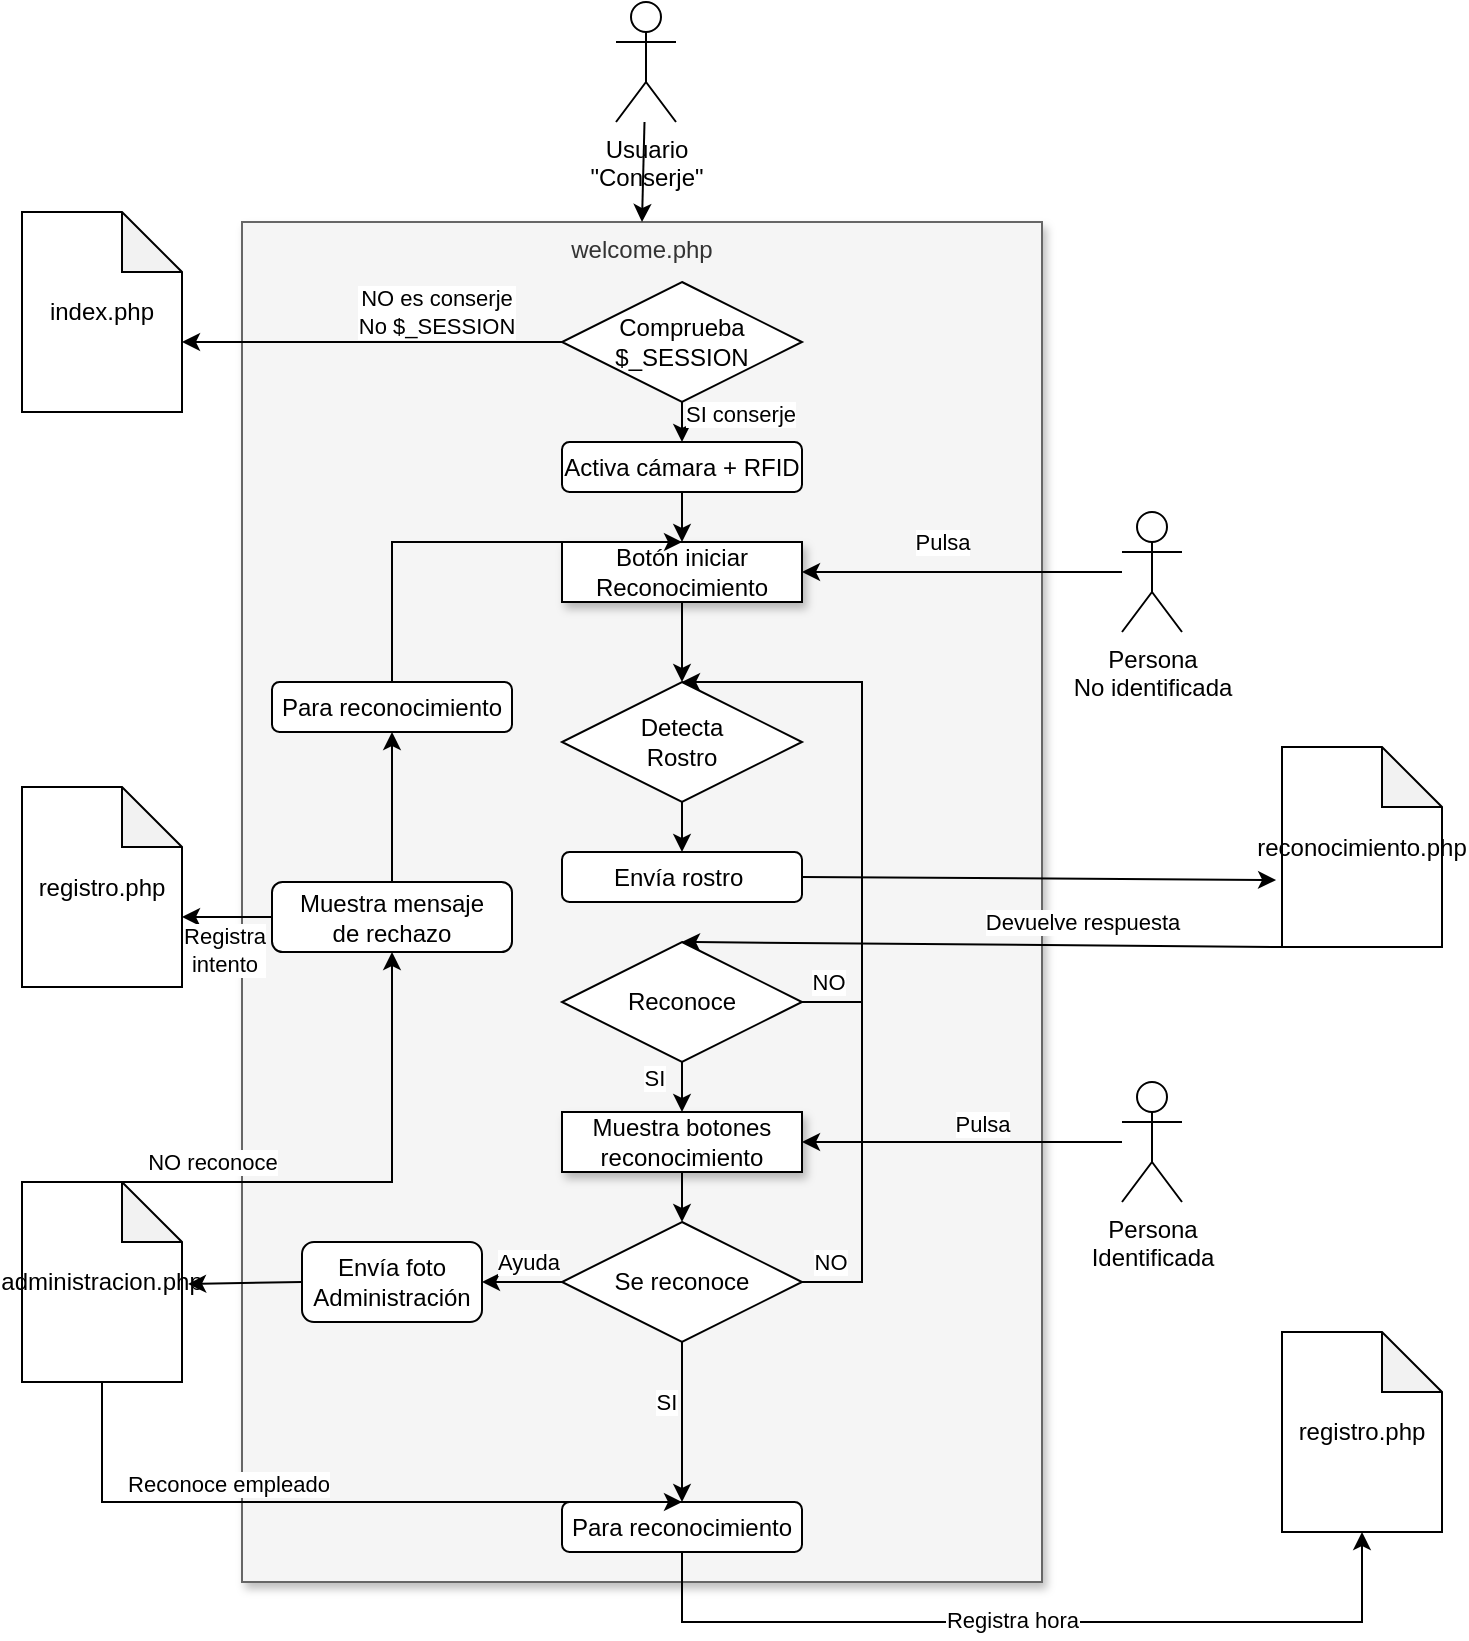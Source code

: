<mxfile version="26.1.0">
  <diagram name="Página-1" id="NNLzbwMNJ9crx5YOQqln">
    <mxGraphModel dx="880" dy="468" grid="1" gridSize="10" guides="1" tooltips="1" connect="1" arrows="1" fold="1" page="1" pageScale="1" pageWidth="827" pageHeight="1169" math="0" shadow="0">
      <root>
        <mxCell id="0" />
        <mxCell id="1" parent="0" />
        <mxCell id="Lp8KJfEKuTA1DhdcgpUj-1" value="Usuario&lt;div&gt;&quot;Conserje&quot;&lt;/div&gt;" style="shape=umlActor;verticalLabelPosition=bottom;verticalAlign=top;html=1;outlineConnect=0;" parent="1" vertex="1">
          <mxGeometry x="307" y="10" width="30" height="60" as="geometry" />
        </mxCell>
        <mxCell id="Lp8KJfEKuTA1DhdcgpUj-5" value="welcome.php" style="rounded=0;whiteSpace=wrap;html=1;verticalAlign=top;fillColor=#f5f5f5;fontColor=#333333;strokeColor=#666666;shadow=1;" parent="1" vertex="1">
          <mxGeometry x="120" y="120" width="400" height="680" as="geometry" />
        </mxCell>
        <mxCell id="Lp8KJfEKuTA1DhdcgpUj-13" value="index.php" style="shape=note;whiteSpace=wrap;html=1;backgroundOutline=1;darkOpacity=0.05;" parent="1" vertex="1">
          <mxGeometry x="10" y="115" width="80" height="100" as="geometry" />
        </mxCell>
        <mxCell id="zxKE95URGm0AIfu3IPX2-5" value="" style="endArrow=classic;html=1;rounded=0;entryX=0.5;entryY=0;entryDx=0;entryDy=0;" parent="1" target="Lp8KJfEKuTA1DhdcgpUj-5" edge="1" source="Lp8KJfEKuTA1DhdcgpUj-1">
          <mxGeometry width="50" height="50" relative="1" as="geometry">
            <mxPoint x="280" y="90" as="sourcePoint" />
            <mxPoint x="440" y="260" as="targetPoint" />
          </mxGeometry>
        </mxCell>
        <mxCell id="zxKE95URGm0AIfu3IPX2-14" value="Activa cámara + RFID" style="rounded=1;whiteSpace=wrap;html=1;" parent="1" vertex="1">
          <mxGeometry x="280" y="230" width="120" height="25" as="geometry" />
        </mxCell>
        <mxCell id="zxKE95URGm0AIfu3IPX2-16" value="Botón iniciar&lt;div&gt;Reconocimiento&lt;/div&gt;" style="rounded=0;whiteSpace=wrap;html=1;shadow=1;" parent="1" vertex="1">
          <mxGeometry x="280" y="280" width="120" height="30" as="geometry" />
        </mxCell>
        <mxCell id="zxKE95URGm0AIfu3IPX2-17" value="Detecta&lt;div&gt;Rostro&lt;/div&gt;" style="rhombus;whiteSpace=wrap;html=1;" parent="1" vertex="1">
          <mxGeometry x="280" y="350" width="120" height="60" as="geometry" />
        </mxCell>
        <mxCell id="zxKE95URGm0AIfu3IPX2-20" value="Comprueba&lt;div&gt;$_SESSION&lt;/div&gt;" style="rhombus;whiteSpace=wrap;html=1;" parent="1" vertex="1">
          <mxGeometry x="280" y="150" width="120" height="60" as="geometry" />
        </mxCell>
        <mxCell id="zxKE95URGm0AIfu3IPX2-21" value="" style="endArrow=classic;html=1;rounded=0;entryX=0;entryY=0;entryDx=80;entryDy=65;entryPerimeter=0;exitX=0;exitY=0.5;exitDx=0;exitDy=0;" parent="1" source="zxKE95URGm0AIfu3IPX2-20" target="Lp8KJfEKuTA1DhdcgpUj-13" edge="1">
          <mxGeometry width="50" height="50" relative="1" as="geometry">
            <mxPoint x="390" y="210" as="sourcePoint" />
            <mxPoint x="440" y="160" as="targetPoint" />
          </mxGeometry>
        </mxCell>
        <mxCell id="bOYzSCw_0zXklVOC02N9-41" value="NO es conserje&lt;div&gt;No $_SESSION&lt;/div&gt;" style="edgeLabel;html=1;align=center;verticalAlign=middle;resizable=0;points=[];" vertex="1" connectable="0" parent="zxKE95URGm0AIfu3IPX2-21">
          <mxGeometry x="-0.337" relative="1" as="geometry">
            <mxPoint y="-15" as="offset" />
          </mxGeometry>
        </mxCell>
        <mxCell id="bOYzSCw_0zXklVOC02N9-3" value="Envía rostro&amp;nbsp;" style="rounded=1;whiteSpace=wrap;html=1;" vertex="1" parent="1">
          <mxGeometry x="280" y="435" width="120" height="25" as="geometry" />
        </mxCell>
        <mxCell id="bOYzSCw_0zXklVOC02N9-4" value="reconocimiento.php" style="shape=note;whiteSpace=wrap;html=1;backgroundOutline=1;darkOpacity=0.05;" vertex="1" parent="1">
          <mxGeometry x="640" y="382.5" width="80" height="100" as="geometry" />
        </mxCell>
        <mxCell id="bOYzSCw_0zXklVOC02N9-5" value="Reconoce" style="rhombus;whiteSpace=wrap;html=1;" vertex="1" parent="1">
          <mxGeometry x="280" y="480" width="120" height="60" as="geometry" />
        </mxCell>
        <mxCell id="bOYzSCw_0zXklVOC02N9-7" value="Se reconoce" style="rhombus;whiteSpace=wrap;html=1;" vertex="1" parent="1">
          <mxGeometry x="280" y="620" width="120" height="60" as="geometry" />
        </mxCell>
        <mxCell id="bOYzSCw_0zXklVOC02N9-8" value="Persona&lt;div&gt;No identificada&lt;/div&gt;" style="shape=umlActor;verticalLabelPosition=bottom;verticalAlign=top;html=1;outlineConnect=0;" vertex="1" parent="1">
          <mxGeometry x="560" y="265" width="30" height="60" as="geometry" />
        </mxCell>
        <mxCell id="bOYzSCw_0zXklVOC02N9-9" value="Persona&lt;div&gt;Identificada&lt;/div&gt;" style="shape=umlActor;verticalLabelPosition=bottom;verticalAlign=top;html=1;outlineConnect=0;" vertex="1" parent="1">
          <mxGeometry x="560" y="550" width="30" height="60" as="geometry" />
        </mxCell>
        <mxCell id="bOYzSCw_0zXklVOC02N9-10" value="Envía foto&lt;div&gt;Administración&lt;/div&gt;" style="rounded=1;whiteSpace=wrap;html=1;" vertex="1" parent="1">
          <mxGeometry x="150" y="630" width="90" height="40" as="geometry" />
        </mxCell>
        <mxCell id="bOYzSCw_0zXklVOC02N9-11" value="administracion.php" style="shape=note;whiteSpace=wrap;html=1;backgroundOutline=1;darkOpacity=0.05;" vertex="1" parent="1">
          <mxGeometry x="10" y="600" width="80" height="100" as="geometry" />
        </mxCell>
        <mxCell id="bOYzSCw_0zXklVOC02N9-12" value="Muestra botones&lt;div&gt;reconocimiento&lt;/div&gt;" style="rounded=0;whiteSpace=wrap;html=1;shadow=1;" vertex="1" parent="1">
          <mxGeometry x="280" y="565" width="120" height="30" as="geometry" />
        </mxCell>
        <mxCell id="bOYzSCw_0zXklVOC02N9-14" value="registro.php" style="shape=note;whiteSpace=wrap;html=1;backgroundOutline=1;darkOpacity=0.05;" vertex="1" parent="1">
          <mxGeometry x="640" y="675" width="80" height="100" as="geometry" />
        </mxCell>
        <mxCell id="bOYzSCw_0zXklVOC02N9-15" value="Muestra mensaje&lt;div&gt;de rechazo&lt;/div&gt;" style="rounded=1;whiteSpace=wrap;html=1;" vertex="1" parent="1">
          <mxGeometry x="135" y="450" width="120" height="35" as="geometry" />
        </mxCell>
        <mxCell id="bOYzSCw_0zXklVOC02N9-16" value="registro.php" style="shape=note;whiteSpace=wrap;html=1;backgroundOutline=1;darkOpacity=0.05;" vertex="1" parent="1">
          <mxGeometry x="10" y="402.5" width="80" height="100" as="geometry" />
        </mxCell>
        <mxCell id="bOYzSCw_0zXklVOC02N9-17" value="" style="endArrow=classic;html=1;rounded=0;exitX=0.5;exitY=1;exitDx=0;exitDy=0;entryX=0.5;entryY=0;entryDx=0;entryDy=0;" edge="1" parent="1" source="zxKE95URGm0AIfu3IPX2-20" target="zxKE95URGm0AIfu3IPX2-14">
          <mxGeometry width="50" height="50" relative="1" as="geometry">
            <mxPoint x="260" y="670" as="sourcePoint" />
            <mxPoint x="310" y="620" as="targetPoint" />
          </mxGeometry>
        </mxCell>
        <mxCell id="bOYzSCw_0zXklVOC02N9-42" value="SI conserje" style="edgeLabel;html=1;align=center;verticalAlign=middle;resizable=0;points=[];" vertex="1" connectable="0" parent="bOYzSCw_0zXklVOC02N9-17">
          <mxGeometry x="-0.4" relative="1" as="geometry">
            <mxPoint x="29" as="offset" />
          </mxGeometry>
        </mxCell>
        <mxCell id="bOYzSCw_0zXklVOC02N9-18" value="" style="endArrow=classic;html=1;rounded=0;exitX=0.5;exitY=1;exitDx=0;exitDy=0;entryX=0.5;entryY=0;entryDx=0;entryDy=0;" edge="1" parent="1" source="zxKE95URGm0AIfu3IPX2-14" target="zxKE95URGm0AIfu3IPX2-16">
          <mxGeometry width="50" height="50" relative="1" as="geometry">
            <mxPoint x="300" y="470" as="sourcePoint" />
            <mxPoint x="350" y="420" as="targetPoint" />
          </mxGeometry>
        </mxCell>
        <mxCell id="bOYzSCw_0zXklVOC02N9-19" value="" style="endArrow=classic;html=1;rounded=0;exitX=0.5;exitY=1;exitDx=0;exitDy=0;entryX=0.5;entryY=0;entryDx=0;entryDy=0;" edge="1" parent="1" source="zxKE95URGm0AIfu3IPX2-16" target="zxKE95URGm0AIfu3IPX2-17">
          <mxGeometry width="50" height="50" relative="1" as="geometry">
            <mxPoint x="300" y="470" as="sourcePoint" />
            <mxPoint x="350" y="420" as="targetPoint" />
          </mxGeometry>
        </mxCell>
        <mxCell id="bOYzSCw_0zXklVOC02N9-20" value="" style="endArrow=classic;html=1;rounded=0;entryX=1;entryY=0.5;entryDx=0;entryDy=0;" edge="1" parent="1" source="bOYzSCw_0zXklVOC02N9-8" target="zxKE95URGm0AIfu3IPX2-16">
          <mxGeometry width="50" height="50" relative="1" as="geometry">
            <mxPoint x="300" y="470" as="sourcePoint" />
            <mxPoint x="350" y="420" as="targetPoint" />
          </mxGeometry>
        </mxCell>
        <mxCell id="bOYzSCw_0zXklVOC02N9-43" value="Pulsa" style="edgeLabel;html=1;align=center;verticalAlign=middle;resizable=0;points=[];" vertex="1" connectable="0" parent="bOYzSCw_0zXklVOC02N9-20">
          <mxGeometry x="0.125" y="2" relative="1" as="geometry">
            <mxPoint y="-17" as="offset" />
          </mxGeometry>
        </mxCell>
        <mxCell id="bOYzSCw_0zXklVOC02N9-21" value="" style="endArrow=classic;html=1;rounded=0;exitX=0.5;exitY=1;exitDx=0;exitDy=0;entryX=0.5;entryY=0;entryDx=0;entryDy=0;" edge="1" parent="1" source="zxKE95URGm0AIfu3IPX2-17" target="bOYzSCw_0zXklVOC02N9-3">
          <mxGeometry width="50" height="50" relative="1" as="geometry">
            <mxPoint x="300" y="470" as="sourcePoint" />
            <mxPoint x="350" y="420" as="targetPoint" />
          </mxGeometry>
        </mxCell>
        <mxCell id="bOYzSCw_0zXklVOC02N9-22" value="" style="endArrow=classic;html=1;rounded=0;exitX=1;exitY=0.5;exitDx=0;exitDy=0;entryX=-0.037;entryY=0.665;entryDx=0;entryDy=0;entryPerimeter=0;" edge="1" parent="1" source="bOYzSCw_0zXklVOC02N9-3" target="bOYzSCw_0zXklVOC02N9-4">
          <mxGeometry width="50" height="50" relative="1" as="geometry">
            <mxPoint x="300" y="470" as="sourcePoint" />
            <mxPoint x="350" y="420" as="targetPoint" />
          </mxGeometry>
        </mxCell>
        <mxCell id="bOYzSCw_0zXklVOC02N9-23" value="" style="endArrow=classic;html=1;rounded=0;entryX=0.5;entryY=0;entryDx=0;entryDy=0;exitX=0;exitY=1;exitDx=0;exitDy=0;exitPerimeter=0;" edge="1" parent="1" source="bOYzSCw_0zXklVOC02N9-4" target="bOYzSCw_0zXklVOC02N9-5">
          <mxGeometry width="50" height="50" relative="1" as="geometry">
            <mxPoint x="630" y="480" as="sourcePoint" />
            <mxPoint x="350" y="420" as="targetPoint" />
          </mxGeometry>
        </mxCell>
        <mxCell id="bOYzSCw_0zXklVOC02N9-45" value="Devuelve respuesta" style="edgeLabel;html=1;align=center;verticalAlign=middle;resizable=0;points=[];" vertex="1" connectable="0" parent="bOYzSCw_0zXklVOC02N9-23">
          <mxGeometry x="-0.36" relative="1" as="geometry">
            <mxPoint x="-4" y="-12" as="offset" />
          </mxGeometry>
        </mxCell>
        <mxCell id="bOYzSCw_0zXklVOC02N9-24" value="Para reconocimiento" style="rounded=1;whiteSpace=wrap;html=1;" vertex="1" parent="1">
          <mxGeometry x="135" y="350" width="120" height="25" as="geometry" />
        </mxCell>
        <mxCell id="bOYzSCw_0zXklVOC02N9-25" value="Para reconocimiento" style="rounded=1;whiteSpace=wrap;html=1;" vertex="1" parent="1">
          <mxGeometry x="280" y="760" width="120" height="25" as="geometry" />
        </mxCell>
        <mxCell id="bOYzSCw_0zXklVOC02N9-26" value="" style="endArrow=classic;html=1;rounded=0;entryX=0.5;entryY=0;entryDx=0;entryDy=0;exitX=0.5;exitY=1;exitDx=0;exitDy=0;" edge="1" parent="1" source="bOYzSCw_0zXklVOC02N9-5" target="bOYzSCw_0zXklVOC02N9-12">
          <mxGeometry width="50" height="50" relative="1" as="geometry">
            <mxPoint x="300" y="530" as="sourcePoint" />
            <mxPoint x="350" y="480" as="targetPoint" />
          </mxGeometry>
        </mxCell>
        <mxCell id="bOYzSCw_0zXklVOC02N9-47" value="SI" style="edgeLabel;html=1;align=center;verticalAlign=middle;resizable=0;points=[];" vertex="1" connectable="0" parent="bOYzSCw_0zXklVOC02N9-26">
          <mxGeometry x="0.12" y="-1" relative="1" as="geometry">
            <mxPoint x="-13" y="-6" as="offset" />
          </mxGeometry>
        </mxCell>
        <mxCell id="bOYzSCw_0zXklVOC02N9-27" value="" style="endArrow=classic;html=1;rounded=0;exitX=1;exitY=0.5;exitDx=0;exitDy=0;entryX=0.5;entryY=0;entryDx=0;entryDy=0;" edge="1" parent="1" source="bOYzSCw_0zXklVOC02N9-5" target="zxKE95URGm0AIfu3IPX2-17">
          <mxGeometry width="50" height="50" relative="1" as="geometry">
            <mxPoint x="300" y="530" as="sourcePoint" />
            <mxPoint x="350" y="480" as="targetPoint" />
            <Array as="points">
              <mxPoint x="430" y="510" />
              <mxPoint x="430" y="350" />
            </Array>
          </mxGeometry>
        </mxCell>
        <mxCell id="bOYzSCw_0zXklVOC02N9-46" value="NO" style="edgeLabel;html=1;align=center;verticalAlign=middle;resizable=0;points=[];" vertex="1" connectable="0" parent="bOYzSCw_0zXklVOC02N9-27">
          <mxGeometry x="-0.693" relative="1" as="geometry">
            <mxPoint x="-17" y="3" as="offset" />
          </mxGeometry>
        </mxCell>
        <mxCell id="bOYzSCw_0zXklVOC02N9-28" value="" style="endArrow=classic;html=1;rounded=0;entryX=0.5;entryY=0;entryDx=0;entryDy=0;exitX=0.5;exitY=1;exitDx=0;exitDy=0;" edge="1" parent="1" source="bOYzSCw_0zXklVOC02N9-12" target="bOYzSCw_0zXklVOC02N9-7">
          <mxGeometry width="50" height="50" relative="1" as="geometry">
            <mxPoint x="300" y="630" as="sourcePoint" />
            <mxPoint x="350" y="580" as="targetPoint" />
          </mxGeometry>
        </mxCell>
        <mxCell id="bOYzSCw_0zXklVOC02N9-29" value="" style="endArrow=classic;html=1;rounded=0;entryX=1;entryY=0.5;entryDx=0;entryDy=0;" edge="1" parent="1" source="bOYzSCw_0zXklVOC02N9-9" target="bOYzSCw_0zXklVOC02N9-12">
          <mxGeometry width="50" height="50" relative="1" as="geometry">
            <mxPoint x="300" y="630" as="sourcePoint" />
            <mxPoint x="350" y="580" as="targetPoint" />
          </mxGeometry>
        </mxCell>
        <mxCell id="bOYzSCw_0zXklVOC02N9-48" value="Pulsa" style="edgeLabel;html=1;align=center;verticalAlign=middle;resizable=0;points=[];" vertex="1" connectable="0" parent="bOYzSCw_0zXklVOC02N9-29">
          <mxGeometry x="-0.212" y="-2" relative="1" as="geometry">
            <mxPoint x="-7" y="-7" as="offset" />
          </mxGeometry>
        </mxCell>
        <mxCell id="bOYzSCw_0zXklVOC02N9-30" value="" style="endArrow=none;html=1;rounded=0;exitX=1;exitY=0.5;exitDx=0;exitDy=0;startFill=0;" edge="1" parent="1" source="bOYzSCw_0zXklVOC02N9-7">
          <mxGeometry width="50" height="50" relative="1" as="geometry">
            <mxPoint x="300" y="630" as="sourcePoint" />
            <mxPoint x="430" y="510" as="targetPoint" />
            <Array as="points">
              <mxPoint x="430" y="650" />
            </Array>
          </mxGeometry>
        </mxCell>
        <mxCell id="bOYzSCw_0zXklVOC02N9-53" value="NO" style="edgeLabel;html=1;align=center;verticalAlign=middle;resizable=0;points=[];" vertex="1" connectable="0" parent="bOYzSCw_0zXklVOC02N9-30">
          <mxGeometry x="-0.835" y="2" relative="1" as="geometry">
            <mxPoint y="-8" as="offset" />
          </mxGeometry>
        </mxCell>
        <mxCell id="bOYzSCw_0zXklVOC02N9-31" value="" style="endArrow=classic;html=1;rounded=0;exitX=0.5;exitY=1;exitDx=0;exitDy=0;entryX=0.5;entryY=0;entryDx=0;entryDy=0;" edge="1" parent="1" source="bOYzSCw_0zXklVOC02N9-7" target="bOYzSCw_0zXklVOC02N9-25">
          <mxGeometry width="50" height="50" relative="1" as="geometry">
            <mxPoint x="300" y="730" as="sourcePoint" />
            <mxPoint x="340" y="710" as="targetPoint" />
          </mxGeometry>
        </mxCell>
        <mxCell id="bOYzSCw_0zXklVOC02N9-54" value="SI" style="edgeLabel;html=1;align=center;verticalAlign=middle;resizable=0;points=[];" vertex="1" connectable="0" parent="bOYzSCw_0zXklVOC02N9-31">
          <mxGeometry x="-0.267" relative="1" as="geometry">
            <mxPoint x="-8" as="offset" />
          </mxGeometry>
        </mxCell>
        <mxCell id="bOYzSCw_0zXklVOC02N9-34" value="" style="endArrow=classic;html=1;rounded=0;entryX=0.5;entryY=1;entryDx=0;entryDy=0;entryPerimeter=0;exitX=0.5;exitY=1;exitDx=0;exitDy=0;" edge="1" parent="1" source="bOYzSCw_0zXklVOC02N9-25" target="bOYzSCw_0zXklVOC02N9-14">
          <mxGeometry width="50" height="50" relative="1" as="geometry">
            <mxPoint x="300" y="730" as="sourcePoint" />
            <mxPoint x="350" y="680" as="targetPoint" />
            <Array as="points">
              <mxPoint x="340" y="820" />
              <mxPoint x="680" y="820" />
            </Array>
          </mxGeometry>
        </mxCell>
        <mxCell id="bOYzSCw_0zXklVOC02N9-56" value="Registra hora" style="edgeLabel;html=1;align=center;verticalAlign=middle;resizable=0;points=[];" vertex="1" connectable="0" parent="bOYzSCw_0zXklVOC02N9-34">
          <mxGeometry x="-0.048" y="1" relative="1" as="geometry">
            <mxPoint as="offset" />
          </mxGeometry>
        </mxCell>
        <mxCell id="bOYzSCw_0zXklVOC02N9-35" value="" style="endArrow=classic;html=1;rounded=0;exitX=0;exitY=0.5;exitDx=0;exitDy=0;entryX=1.038;entryY=0.51;entryDx=0;entryDy=0;entryPerimeter=0;" edge="1" parent="1" source="bOYzSCw_0zXklVOC02N9-10" target="bOYzSCw_0zXklVOC02N9-11">
          <mxGeometry width="50" height="50" relative="1" as="geometry">
            <mxPoint x="300" y="630" as="sourcePoint" />
            <mxPoint x="350" y="580" as="targetPoint" />
          </mxGeometry>
        </mxCell>
        <mxCell id="bOYzSCw_0zXklVOC02N9-36" value="" style="endArrow=classic;html=1;rounded=0;exitX=0.5;exitY=1;exitDx=0;exitDy=0;exitPerimeter=0;" edge="1" parent="1" source="bOYzSCw_0zXklVOC02N9-11">
          <mxGeometry width="50" height="50" relative="1" as="geometry">
            <mxPoint x="150" y="730" as="sourcePoint" />
            <mxPoint x="340" y="760" as="targetPoint" />
            <Array as="points">
              <mxPoint x="50" y="760" />
            </Array>
          </mxGeometry>
        </mxCell>
        <mxCell id="bOYzSCw_0zXklVOC02N9-57" value="Reconoce empleado" style="edgeLabel;html=1;align=center;verticalAlign=middle;resizable=0;points=[];" vertex="1" connectable="0" parent="bOYzSCw_0zXklVOC02N9-36">
          <mxGeometry x="-0.571" y="2" relative="1" as="geometry">
            <mxPoint x="48" y="-7" as="offset" />
          </mxGeometry>
        </mxCell>
        <mxCell id="bOYzSCw_0zXklVOC02N9-37" value="" style="endArrow=classic;html=1;rounded=0;exitX=0.375;exitY=0;exitDx=0;exitDy=0;exitPerimeter=0;entryX=0.5;entryY=1;entryDx=0;entryDy=0;" edge="1" parent="1" source="bOYzSCw_0zXklVOC02N9-11" target="bOYzSCw_0zXklVOC02N9-15">
          <mxGeometry width="50" height="50" relative="1" as="geometry">
            <mxPoint x="150" y="530" as="sourcePoint" />
            <mxPoint x="200" y="480" as="targetPoint" />
            <Array as="points">
              <mxPoint x="195" y="600" />
            </Array>
          </mxGeometry>
        </mxCell>
        <mxCell id="bOYzSCw_0zXklVOC02N9-58" value="NO reconoce" style="edgeLabel;html=1;align=center;verticalAlign=middle;resizable=0;points=[];" vertex="1" connectable="0" parent="bOYzSCw_0zXklVOC02N9-37">
          <mxGeometry x="-0.518" y="3" relative="1" as="geometry">
            <mxPoint y="-7" as="offset" />
          </mxGeometry>
        </mxCell>
        <mxCell id="bOYzSCw_0zXklVOC02N9-38" value="" style="endArrow=classic;html=1;rounded=0;exitX=0;exitY=0.5;exitDx=0;exitDy=0;entryX=0;entryY=0;entryDx=80;entryDy=65;entryPerimeter=0;" edge="1" parent="1" source="bOYzSCw_0zXklVOC02N9-15" target="bOYzSCw_0zXklVOC02N9-16">
          <mxGeometry width="50" height="50" relative="1" as="geometry">
            <mxPoint x="150" y="530" as="sourcePoint" />
            <mxPoint x="70" y="560" as="targetPoint" />
          </mxGeometry>
        </mxCell>
        <mxCell id="bOYzSCw_0zXklVOC02N9-59" value="Registra&lt;div&gt;intento&lt;/div&gt;" style="edgeLabel;html=1;align=center;verticalAlign=middle;resizable=0;points=[];" vertex="1" connectable="0" parent="bOYzSCw_0zXklVOC02N9-38">
          <mxGeometry x="0.067" y="3" relative="1" as="geometry">
            <mxPoint y="13" as="offset" />
          </mxGeometry>
        </mxCell>
        <mxCell id="bOYzSCw_0zXklVOC02N9-39" value="" style="endArrow=classic;html=1;rounded=0;exitX=0.5;exitY=0;exitDx=0;exitDy=0;entryX=0.5;entryY=1;entryDx=0;entryDy=0;" edge="1" parent="1" source="bOYzSCw_0zXklVOC02N9-15" target="bOYzSCw_0zXklVOC02N9-24">
          <mxGeometry width="50" height="50" relative="1" as="geometry">
            <mxPoint x="150" y="430" as="sourcePoint" />
            <mxPoint x="200" y="380" as="targetPoint" />
          </mxGeometry>
        </mxCell>
        <mxCell id="bOYzSCw_0zXklVOC02N9-40" value="" style="endArrow=classic;html=1;rounded=0;exitX=0.5;exitY=0;exitDx=0;exitDy=0;entryX=0.5;entryY=0;entryDx=0;entryDy=0;" edge="1" parent="1" source="bOYzSCw_0zXklVOC02N9-24" target="zxKE95URGm0AIfu3IPX2-16">
          <mxGeometry width="50" height="50" relative="1" as="geometry">
            <mxPoint x="150" y="330" as="sourcePoint" />
            <mxPoint x="200" y="280" as="targetPoint" />
            <Array as="points">
              <mxPoint x="195" y="280" />
            </Array>
          </mxGeometry>
        </mxCell>
        <mxCell id="bOYzSCw_0zXklVOC02N9-51" value="" style="endArrow=classic;html=1;rounded=0;entryX=1;entryY=0.5;entryDx=0;entryDy=0;exitX=0;exitY=0.5;exitDx=0;exitDy=0;" edge="1" parent="1" source="bOYzSCw_0zXklVOC02N9-7" target="bOYzSCw_0zXklVOC02N9-10">
          <mxGeometry width="50" height="50" relative="1" as="geometry">
            <mxPoint x="440" y="730" as="sourcePoint" />
            <mxPoint x="490" y="680" as="targetPoint" />
          </mxGeometry>
        </mxCell>
        <mxCell id="bOYzSCw_0zXklVOC02N9-52" value="Ayuda" style="edgeLabel;html=1;align=center;verticalAlign=middle;resizable=0;points=[];" vertex="1" connectable="0" parent="bOYzSCw_0zXklVOC02N9-51">
          <mxGeometry x="-0.15" y="2" relative="1" as="geometry">
            <mxPoint y="-12" as="offset" />
          </mxGeometry>
        </mxCell>
      </root>
    </mxGraphModel>
  </diagram>
</mxfile>
